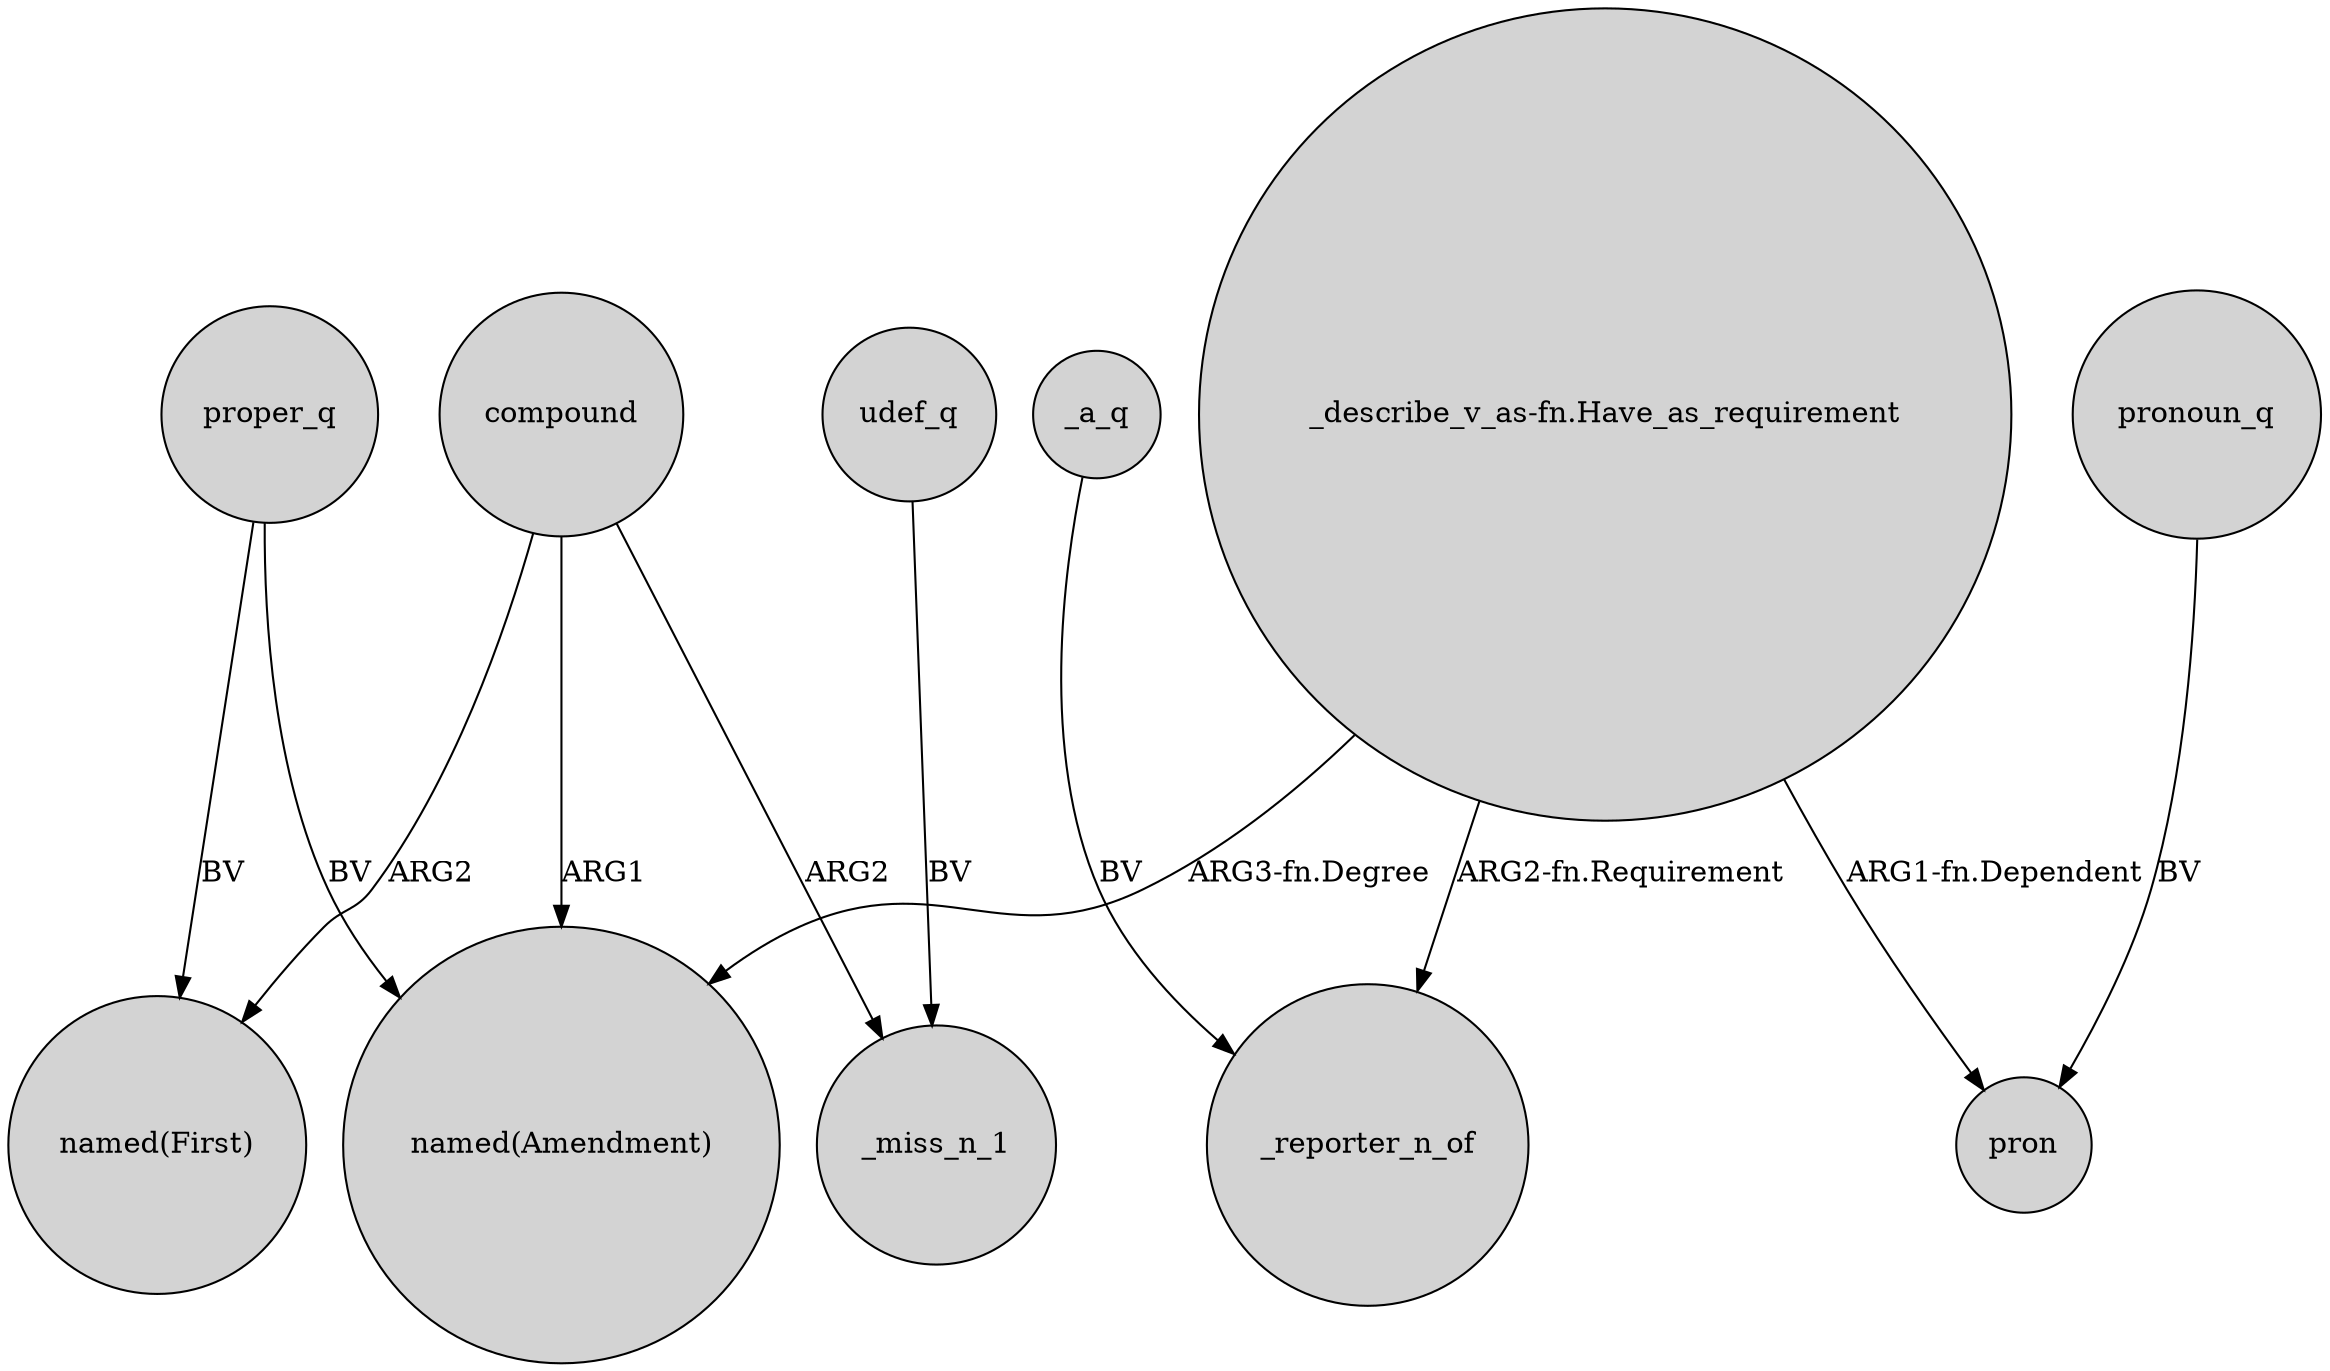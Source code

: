 digraph {
	node [shape=circle style=filled]
	proper_q -> "named(First)" [label=BV]
	compound -> "named(Amendment)" [label=ARG1]
	"_describe_v_as-fn.Have_as_requirement" -> "named(Amendment)" [label="ARG3-fn.Degree"]
	proper_q -> "named(Amendment)" [label=BV]
	"_describe_v_as-fn.Have_as_requirement" -> pron [label="ARG1-fn.Dependent"]
	pronoun_q -> pron [label=BV]
	compound -> _miss_n_1 [label=ARG2]
	compound -> "named(First)" [label=ARG2]
	"_describe_v_as-fn.Have_as_requirement" -> _reporter_n_of [label="ARG2-fn.Requirement"]
	udef_q -> _miss_n_1 [label=BV]
	_a_q -> _reporter_n_of [label=BV]
}
